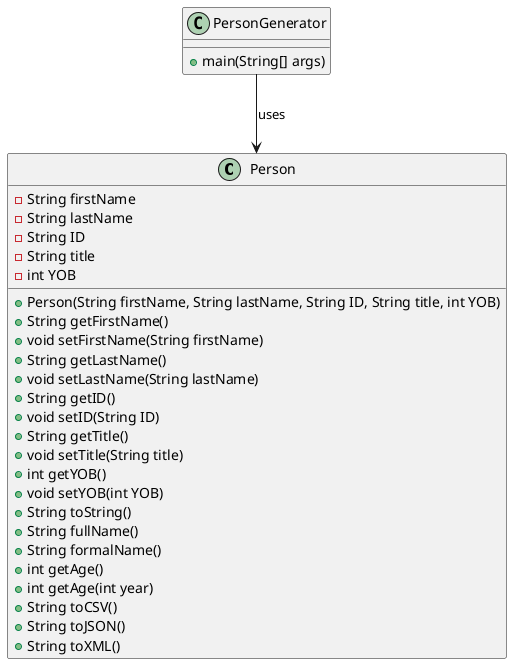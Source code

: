 @startuml
class Person {
    -String firstName
    -String lastName
    -String ID
    -String title
    -int YOB
    +Person(String firstName, String lastName, String ID, String title, int YOB)
    +String getFirstName()
    +void setFirstName(String firstName)
    +String getLastName()
    +void setLastName(String lastName)
    +String getID()
    +void setID(String ID)
    +String getTitle()
    +void setTitle(String title)
    +int getYOB()
    +void setYOB(int YOB)
    +String toString()
    +String fullName()
    +String formalName()
    +int getAge()
    +int getAge(int year)
    +String toCSV()
    +String toJSON()
    +String toXML()
}

class PersonGenerator {
    +main(String[] args)
}

PersonGenerator --> Person : uses
@enduml